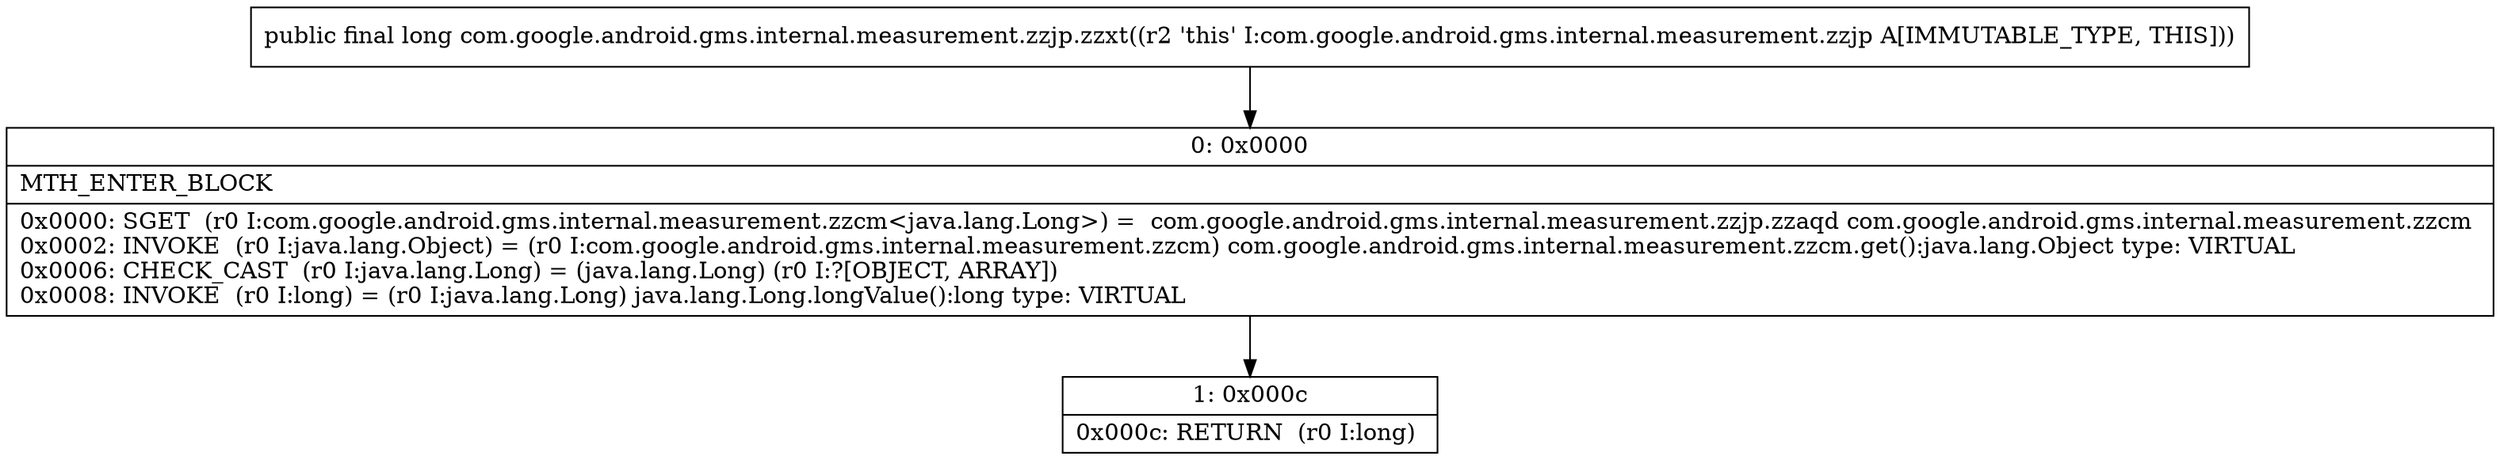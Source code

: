 digraph "CFG forcom.google.android.gms.internal.measurement.zzjp.zzxt()J" {
Node_0 [shape=record,label="{0\:\ 0x0000|MTH_ENTER_BLOCK\l|0x0000: SGET  (r0 I:com.google.android.gms.internal.measurement.zzcm\<java.lang.Long\>) =  com.google.android.gms.internal.measurement.zzjp.zzaqd com.google.android.gms.internal.measurement.zzcm \l0x0002: INVOKE  (r0 I:java.lang.Object) = (r0 I:com.google.android.gms.internal.measurement.zzcm) com.google.android.gms.internal.measurement.zzcm.get():java.lang.Object type: VIRTUAL \l0x0006: CHECK_CAST  (r0 I:java.lang.Long) = (java.lang.Long) (r0 I:?[OBJECT, ARRAY]) \l0x0008: INVOKE  (r0 I:long) = (r0 I:java.lang.Long) java.lang.Long.longValue():long type: VIRTUAL \l}"];
Node_1 [shape=record,label="{1\:\ 0x000c|0x000c: RETURN  (r0 I:long) \l}"];
MethodNode[shape=record,label="{public final long com.google.android.gms.internal.measurement.zzjp.zzxt((r2 'this' I:com.google.android.gms.internal.measurement.zzjp A[IMMUTABLE_TYPE, THIS])) }"];
MethodNode -> Node_0;
Node_0 -> Node_1;
}

